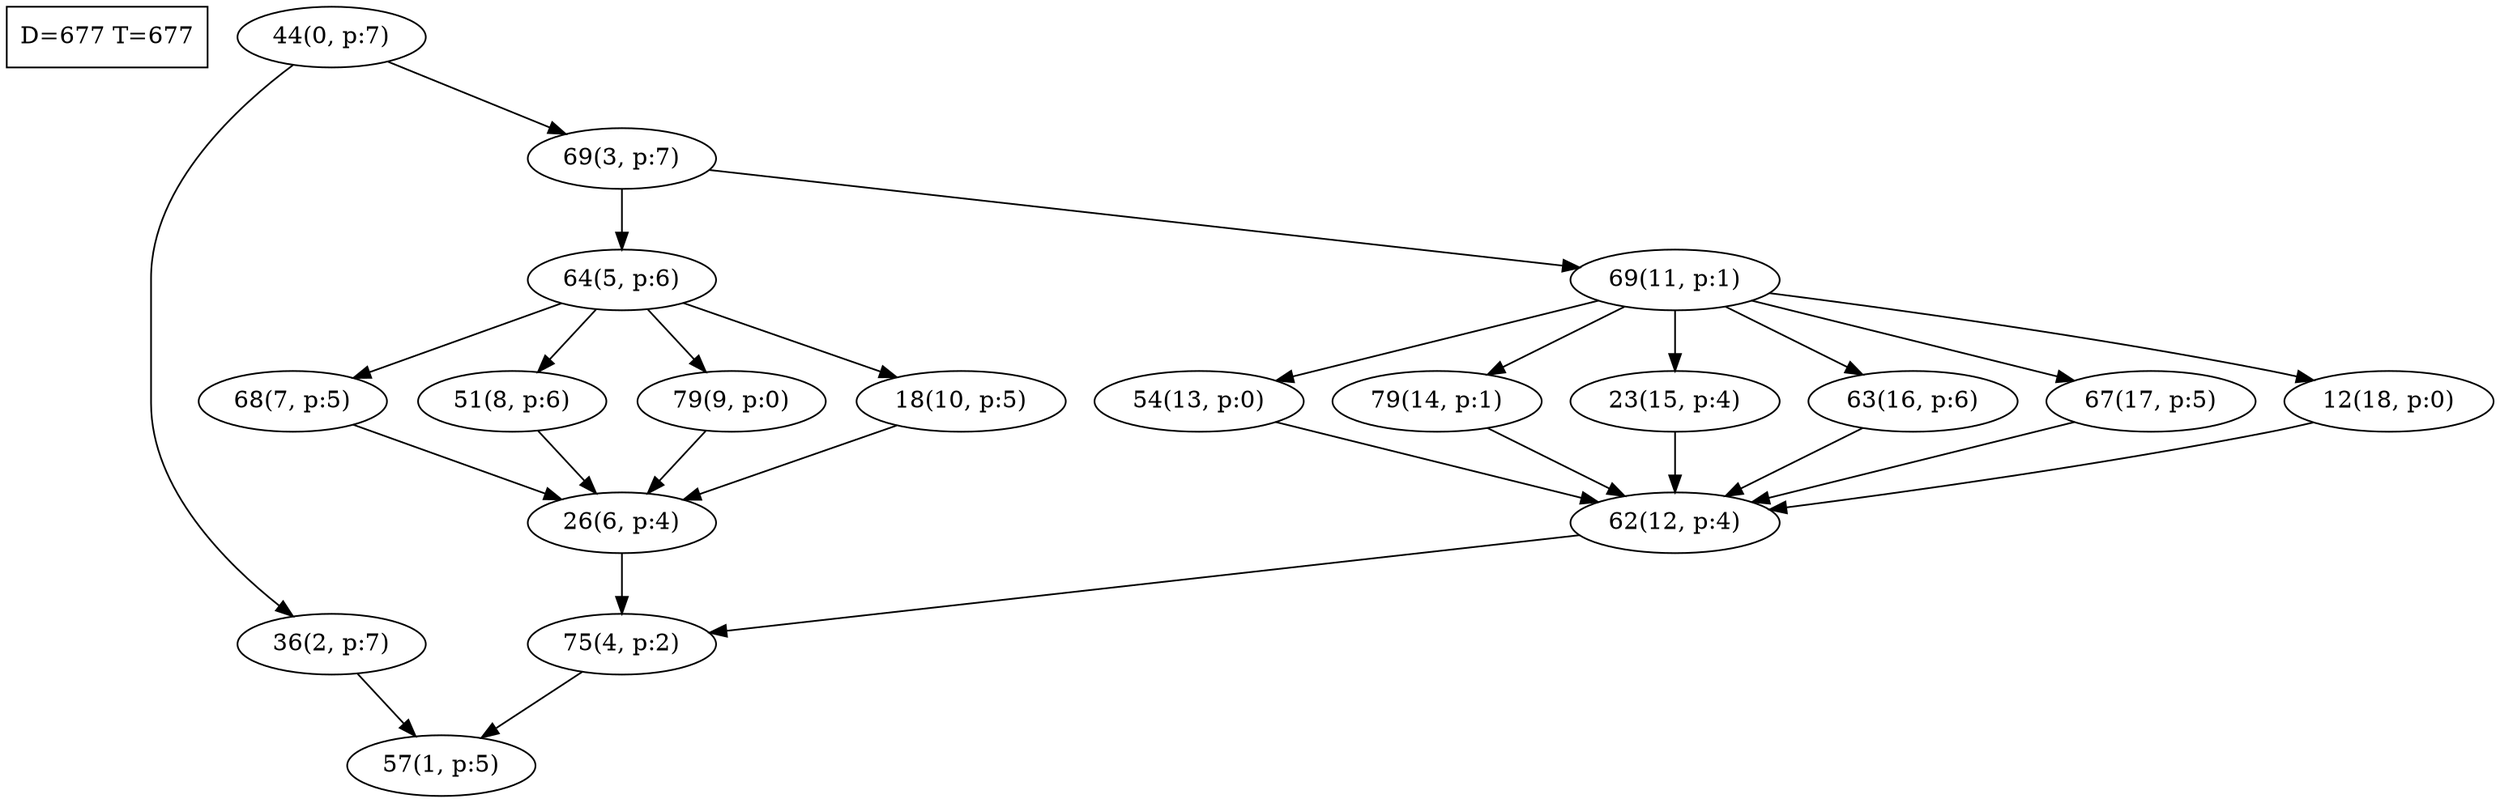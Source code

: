 digraph Task {
i [shape=box, label="D=677 T=677"]; 
0 [label="44(0, p:7)"];
1 [label="57(1, p:5)"];
2 [label="36(2, p:7)"];
3 [label="69(3, p:7)"];
4 [label="75(4, p:2)"];
5 [label="64(5, p:6)"];
6 [label="26(6, p:4)"];
7 [label="68(7, p:5)"];
8 [label="51(8, p:6)"];
9 [label="79(9, p:0)"];
10 [label="18(10, p:5)"];
11 [label="69(11, p:1)"];
12 [label="62(12, p:4)"];
13 [label="54(13, p:0)"];
14 [label="79(14, p:1)"];
15 [label="23(15, p:4)"];
16 [label="63(16, p:6)"];
17 [label="67(17, p:5)"];
18 [label="12(18, p:0)"];
0 -> 2;
0 -> 3;
2 -> 1;
3 -> 5;
3 -> 11;
4 -> 1;
5 -> 7;
5 -> 8;
5 -> 9;
5 -> 10;
6 -> 4;
7 -> 6;
8 -> 6;
9 -> 6;
10 -> 6;
11 -> 13;
11 -> 14;
11 -> 15;
11 -> 16;
11 -> 17;
11 -> 18;
12 -> 4;
13 -> 12;
14 -> 12;
15 -> 12;
16 -> 12;
17 -> 12;
18 -> 12;
}